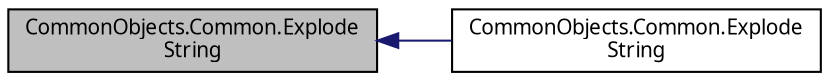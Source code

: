 digraph "CommonObjects.Common.ExplodeString"
{
  edge [fontname="FreeSans.ttf",fontsize="10",labelfontname="FreeSans.ttf",labelfontsize="10"];
  node [fontname="FreeSans.ttf",fontsize="10",shape=record];
  rankdir="LR";
  Node1 [label="CommonObjects.Common.Explode\lString",height=0.2,width=0.4,color="black", fillcolor="grey75", style="filled", fontcolor="black"];
  Node1 -> Node2 [dir="back",color="midnightblue",fontsize="10",style="solid",fontname="FreeSans.ttf"];
  Node2 [label="CommonObjects.Common.Explode\lString",height=0.2,width=0.4,color="black", fillcolor="white", style="filled",URL="$class_common_objects_1_1_common.html#a8a961582ce85c659e60c6f1fe1f093be"];
}
